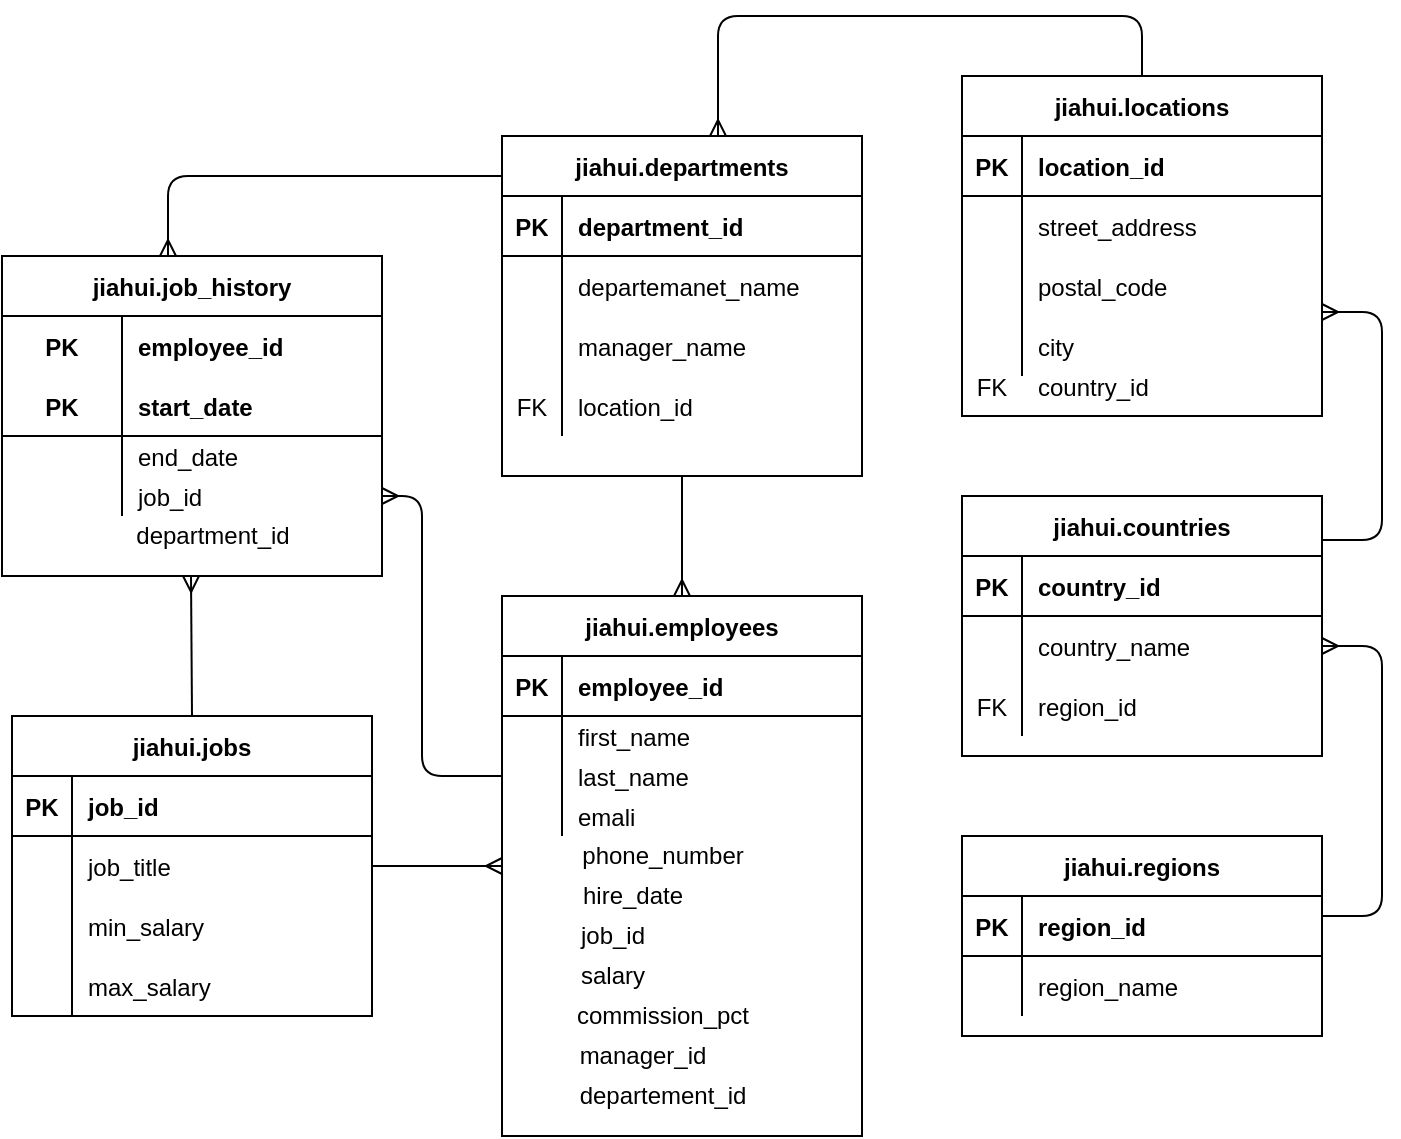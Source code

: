 <mxfile version="13.9.2" type="github">
  <diagram id="oKktQ7i2lsQa1mrW154o" name="Page-1">
    <mxGraphModel dx="920" dy="514" grid="1" gridSize="10" guides="1" tooltips="1" connect="1" arrows="1" fold="1" page="1" pageScale="1" pageWidth="827" pageHeight="1169" math="0" shadow="0">
      <root>
        <mxCell id="0" />
        <mxCell id="1" parent="0" />
        <mxCell id="AiLqDA74QCMFkK-5nruq-1" value="jiahui.regions" style="shape=table;startSize=30;container=1;collapsible=1;childLayout=tableLayout;fixedRows=1;rowLines=0;fontStyle=1;align=center;resizeLast=1;" parent="1" vertex="1">
          <mxGeometry x="580" y="580" width="180" height="100" as="geometry" />
        </mxCell>
        <mxCell id="AiLqDA74QCMFkK-5nruq-2" value="" style="shape=partialRectangle;collapsible=0;dropTarget=0;pointerEvents=0;fillColor=none;top=0;left=0;bottom=1;right=0;points=[[0,0.5],[1,0.5]];portConstraint=eastwest;" parent="AiLqDA74QCMFkK-5nruq-1" vertex="1">
          <mxGeometry y="30" width="180" height="30" as="geometry" />
        </mxCell>
        <mxCell id="AiLqDA74QCMFkK-5nruq-3" value="PK" style="shape=partialRectangle;connectable=0;fillColor=none;top=0;left=0;bottom=0;right=0;fontStyle=1;overflow=hidden;" parent="AiLqDA74QCMFkK-5nruq-2" vertex="1">
          <mxGeometry width="30" height="30" as="geometry" />
        </mxCell>
        <mxCell id="AiLqDA74QCMFkK-5nruq-4" value="region_id" style="shape=partialRectangle;connectable=0;fillColor=none;top=0;left=0;bottom=0;right=0;align=left;spacingLeft=6;fontStyle=1;overflow=hidden;" parent="AiLqDA74QCMFkK-5nruq-2" vertex="1">
          <mxGeometry x="30" width="150" height="30" as="geometry" />
        </mxCell>
        <mxCell id="AiLqDA74QCMFkK-5nruq-5" value="" style="shape=partialRectangle;collapsible=0;dropTarget=0;pointerEvents=0;fillColor=none;top=0;left=0;bottom=0;right=0;points=[[0,0.5],[1,0.5]];portConstraint=eastwest;" parent="AiLqDA74QCMFkK-5nruq-1" vertex="1">
          <mxGeometry y="60" width="180" height="30" as="geometry" />
        </mxCell>
        <mxCell id="AiLqDA74QCMFkK-5nruq-6" value="" style="shape=partialRectangle;connectable=0;fillColor=none;top=0;left=0;bottom=0;right=0;editable=1;overflow=hidden;" parent="AiLqDA74QCMFkK-5nruq-5" vertex="1">
          <mxGeometry width="30" height="30" as="geometry" />
        </mxCell>
        <mxCell id="AiLqDA74QCMFkK-5nruq-7" value="region_name" style="shape=partialRectangle;connectable=0;fillColor=none;top=0;left=0;bottom=0;right=0;align=left;spacingLeft=6;overflow=hidden;" parent="AiLqDA74QCMFkK-5nruq-5" vertex="1">
          <mxGeometry x="30" width="150" height="30" as="geometry" />
        </mxCell>
        <mxCell id="ExNAI3M1cGkK11rpZreg-1" value="jiahui.countries" style="shape=table;startSize=30;container=1;collapsible=1;childLayout=tableLayout;fixedRows=1;rowLines=0;fontStyle=1;align=center;resizeLast=1;strokeColor=#000000;" vertex="1" parent="1">
          <mxGeometry x="580" y="410" width="180" height="130" as="geometry" />
        </mxCell>
        <mxCell id="ExNAI3M1cGkK11rpZreg-2" value="" style="shape=partialRectangle;collapsible=0;dropTarget=0;pointerEvents=0;fillColor=none;top=0;left=0;bottom=1;right=0;points=[[0,0.5],[1,0.5]];portConstraint=eastwest;" vertex="1" parent="ExNAI3M1cGkK11rpZreg-1">
          <mxGeometry y="30" width="180" height="30" as="geometry" />
        </mxCell>
        <mxCell id="ExNAI3M1cGkK11rpZreg-3" value="PK" style="shape=partialRectangle;connectable=0;fillColor=none;top=0;left=0;bottom=0;right=0;fontStyle=1;overflow=hidden;" vertex="1" parent="ExNAI3M1cGkK11rpZreg-2">
          <mxGeometry width="30" height="30" as="geometry" />
        </mxCell>
        <mxCell id="ExNAI3M1cGkK11rpZreg-4" value="country_id" style="shape=partialRectangle;connectable=0;fillColor=none;top=0;left=0;bottom=0;right=0;align=left;spacingLeft=6;fontStyle=1;overflow=hidden;" vertex="1" parent="ExNAI3M1cGkK11rpZreg-2">
          <mxGeometry x="30" width="150" height="30" as="geometry" />
        </mxCell>
        <mxCell id="ExNAI3M1cGkK11rpZreg-5" value="" style="shape=partialRectangle;collapsible=0;dropTarget=0;pointerEvents=0;fillColor=none;top=0;left=0;bottom=0;right=0;points=[[0,0.5],[1,0.5]];portConstraint=eastwest;" vertex="1" parent="ExNAI3M1cGkK11rpZreg-1">
          <mxGeometry y="60" width="180" height="30" as="geometry" />
        </mxCell>
        <mxCell id="ExNAI3M1cGkK11rpZreg-6" value="" style="shape=partialRectangle;connectable=0;fillColor=none;top=0;left=0;bottom=0;right=0;editable=1;overflow=hidden;" vertex="1" parent="ExNAI3M1cGkK11rpZreg-5">
          <mxGeometry width="30" height="30" as="geometry" />
        </mxCell>
        <mxCell id="ExNAI3M1cGkK11rpZreg-7" value="country_name" style="shape=partialRectangle;connectable=0;fillColor=none;top=0;left=0;bottom=0;right=0;align=left;spacingLeft=6;overflow=hidden;" vertex="1" parent="ExNAI3M1cGkK11rpZreg-5">
          <mxGeometry x="30" width="150" height="30" as="geometry" />
        </mxCell>
        <mxCell id="ExNAI3M1cGkK11rpZreg-8" value="" style="shape=partialRectangle;collapsible=0;dropTarget=0;pointerEvents=0;fillColor=none;top=0;left=0;bottom=0;right=0;points=[[0,0.5],[1,0.5]];portConstraint=eastwest;" vertex="1" parent="ExNAI3M1cGkK11rpZreg-1">
          <mxGeometry y="90" width="180" height="30" as="geometry" />
        </mxCell>
        <mxCell id="ExNAI3M1cGkK11rpZreg-9" value="FK" style="shape=partialRectangle;connectable=0;fillColor=none;top=0;left=0;bottom=0;right=0;editable=1;overflow=hidden;" vertex="1" parent="ExNAI3M1cGkK11rpZreg-8">
          <mxGeometry width="30" height="30" as="geometry" />
        </mxCell>
        <mxCell id="ExNAI3M1cGkK11rpZreg-10" value="region_id" style="shape=partialRectangle;connectable=0;fillColor=none;top=0;left=0;bottom=0;right=0;align=left;spacingLeft=6;overflow=hidden;" vertex="1" parent="ExNAI3M1cGkK11rpZreg-8">
          <mxGeometry x="30" width="150" height="30" as="geometry" />
        </mxCell>
        <mxCell id="ExNAI3M1cGkK11rpZreg-14" value="" style="edgeStyle=entityRelationEdgeStyle;fontSize=12;html=1;endArrow=ERmany;" edge="1" parent="1" target="ExNAI3M1cGkK11rpZreg-5">
          <mxGeometry width="100" height="100" relative="1" as="geometry">
            <mxPoint x="760" y="620" as="sourcePoint" />
            <mxPoint x="860" y="520" as="targetPoint" />
          </mxGeometry>
        </mxCell>
        <mxCell id="ExNAI3M1cGkK11rpZreg-15" value="jiahui.job_history" style="shape=table;startSize=30;container=1;collapsible=1;childLayout=tableLayout;fixedRows=1;rowLines=0;fontStyle=1;align=center;resizeLast=1;" vertex="1" parent="1">
          <mxGeometry x="100" y="290" width="190" height="160" as="geometry" />
        </mxCell>
        <mxCell id="ExNAI3M1cGkK11rpZreg-16" value="" style="shape=partialRectangle;collapsible=0;dropTarget=0;pointerEvents=0;fillColor=none;top=0;left=0;bottom=0;right=0;points=[[0,0.5],[1,0.5]];portConstraint=eastwest;" vertex="1" parent="ExNAI3M1cGkK11rpZreg-15">
          <mxGeometry y="30" width="190" height="30" as="geometry" />
        </mxCell>
        <mxCell id="ExNAI3M1cGkK11rpZreg-17" value="PK" style="shape=partialRectangle;connectable=0;fillColor=none;top=0;left=0;bottom=0;right=0;fontStyle=1;overflow=hidden;" vertex="1" parent="ExNAI3M1cGkK11rpZreg-16">
          <mxGeometry width="60" height="30" as="geometry" />
        </mxCell>
        <mxCell id="ExNAI3M1cGkK11rpZreg-18" value="employee_id" style="shape=partialRectangle;connectable=0;fillColor=none;top=0;left=0;bottom=0;right=0;align=left;spacingLeft=6;fontStyle=1;overflow=hidden;" vertex="1" parent="ExNAI3M1cGkK11rpZreg-16">
          <mxGeometry x="60" width="130" height="30" as="geometry" />
        </mxCell>
        <mxCell id="ExNAI3M1cGkK11rpZreg-19" value="" style="shape=partialRectangle;collapsible=0;dropTarget=0;pointerEvents=0;fillColor=none;top=0;left=0;bottom=1;right=0;points=[[0,0.5],[1,0.5]];portConstraint=eastwest;" vertex="1" parent="ExNAI3M1cGkK11rpZreg-15">
          <mxGeometry y="60" width="190" height="30" as="geometry" />
        </mxCell>
        <mxCell id="ExNAI3M1cGkK11rpZreg-20" value="PK" style="shape=partialRectangle;connectable=0;fillColor=none;top=0;left=0;bottom=0;right=0;fontStyle=1;overflow=hidden;" vertex="1" parent="ExNAI3M1cGkK11rpZreg-19">
          <mxGeometry width="60" height="30" as="geometry" />
        </mxCell>
        <mxCell id="ExNAI3M1cGkK11rpZreg-21" value="start_date" style="shape=partialRectangle;connectable=0;fillColor=none;top=0;left=0;bottom=0;right=0;align=left;spacingLeft=6;fontStyle=1;overflow=hidden;" vertex="1" parent="ExNAI3M1cGkK11rpZreg-19">
          <mxGeometry x="60" width="130" height="30" as="geometry" />
        </mxCell>
        <mxCell id="ExNAI3M1cGkK11rpZreg-22" value="" style="shape=partialRectangle;collapsible=0;dropTarget=0;pointerEvents=0;fillColor=none;top=0;left=0;bottom=0;right=0;points=[[0,0.5],[1,0.5]];portConstraint=eastwest;" vertex="1" parent="ExNAI3M1cGkK11rpZreg-15">
          <mxGeometry y="90" width="190" height="20" as="geometry" />
        </mxCell>
        <mxCell id="ExNAI3M1cGkK11rpZreg-23" value="" style="shape=partialRectangle;connectable=0;fillColor=none;top=0;left=0;bottom=0;right=0;editable=1;overflow=hidden;" vertex="1" parent="ExNAI3M1cGkK11rpZreg-22">
          <mxGeometry width="60" height="20" as="geometry" />
        </mxCell>
        <mxCell id="ExNAI3M1cGkK11rpZreg-24" value="end_date" style="shape=partialRectangle;connectable=0;fillColor=none;top=0;left=0;bottom=0;right=0;align=left;spacingLeft=6;overflow=hidden;" vertex="1" parent="ExNAI3M1cGkK11rpZreg-22">
          <mxGeometry x="60" width="130" height="20" as="geometry" />
        </mxCell>
        <mxCell id="ExNAI3M1cGkK11rpZreg-25" value="" style="shape=partialRectangle;collapsible=0;dropTarget=0;pointerEvents=0;fillColor=none;top=0;left=0;bottom=0;right=0;points=[[0,0.5],[1,0.5]];portConstraint=eastwest;" vertex="1" parent="ExNAI3M1cGkK11rpZreg-15">
          <mxGeometry y="110" width="190" height="20" as="geometry" />
        </mxCell>
        <mxCell id="ExNAI3M1cGkK11rpZreg-26" value="" style="shape=partialRectangle;connectable=0;fillColor=none;top=0;left=0;bottom=0;right=0;editable=1;overflow=hidden;" vertex="1" parent="ExNAI3M1cGkK11rpZreg-25">
          <mxGeometry width="60" height="20" as="geometry" />
        </mxCell>
        <mxCell id="ExNAI3M1cGkK11rpZreg-27" value="job_id" style="shape=partialRectangle;connectable=0;fillColor=none;top=0;left=0;bottom=0;right=0;align=left;spacingLeft=6;overflow=hidden;" vertex="1" parent="ExNAI3M1cGkK11rpZreg-25">
          <mxGeometry x="60" width="130" height="20" as="geometry" />
        </mxCell>
        <mxCell id="ExNAI3M1cGkK11rpZreg-29" value="department_id" style="text;html=1;align=center;verticalAlign=middle;resizable=0;points=[];autosize=1;" vertex="1" parent="1">
          <mxGeometry x="160" y="420" width="90" height="20" as="geometry" />
        </mxCell>
        <mxCell id="ExNAI3M1cGkK11rpZreg-30" value="jiahui.jobs" style="shape=table;startSize=30;container=1;collapsible=1;childLayout=tableLayout;fixedRows=1;rowLines=0;fontStyle=1;align=center;resizeLast=1;" vertex="1" parent="1">
          <mxGeometry x="105" y="520" width="180" height="150" as="geometry" />
        </mxCell>
        <mxCell id="ExNAI3M1cGkK11rpZreg-31" value="" style="shape=partialRectangle;collapsible=0;dropTarget=0;pointerEvents=0;fillColor=none;top=0;left=0;bottom=1;right=0;points=[[0,0.5],[1,0.5]];portConstraint=eastwest;" vertex="1" parent="ExNAI3M1cGkK11rpZreg-30">
          <mxGeometry y="30" width="180" height="30" as="geometry" />
        </mxCell>
        <mxCell id="ExNAI3M1cGkK11rpZreg-32" value="PK" style="shape=partialRectangle;connectable=0;fillColor=none;top=0;left=0;bottom=0;right=0;fontStyle=1;overflow=hidden;" vertex="1" parent="ExNAI3M1cGkK11rpZreg-31">
          <mxGeometry width="30" height="30" as="geometry" />
        </mxCell>
        <mxCell id="ExNAI3M1cGkK11rpZreg-33" value="job_id" style="shape=partialRectangle;connectable=0;fillColor=none;top=0;left=0;bottom=0;right=0;align=left;spacingLeft=6;fontStyle=1;overflow=hidden;" vertex="1" parent="ExNAI3M1cGkK11rpZreg-31">
          <mxGeometry x="30" width="150" height="30" as="geometry" />
        </mxCell>
        <mxCell id="ExNAI3M1cGkK11rpZreg-34" value="" style="shape=partialRectangle;collapsible=0;dropTarget=0;pointerEvents=0;fillColor=none;top=0;left=0;bottom=0;right=0;points=[[0,0.5],[1,0.5]];portConstraint=eastwest;" vertex="1" parent="ExNAI3M1cGkK11rpZreg-30">
          <mxGeometry y="60" width="180" height="30" as="geometry" />
        </mxCell>
        <mxCell id="ExNAI3M1cGkK11rpZreg-35" value="" style="shape=partialRectangle;connectable=0;fillColor=none;top=0;left=0;bottom=0;right=0;editable=1;overflow=hidden;" vertex="1" parent="ExNAI3M1cGkK11rpZreg-34">
          <mxGeometry width="30" height="30" as="geometry" />
        </mxCell>
        <mxCell id="ExNAI3M1cGkK11rpZreg-36" value="job_title" style="shape=partialRectangle;connectable=0;fillColor=none;top=0;left=0;bottom=0;right=0;align=left;spacingLeft=6;overflow=hidden;" vertex="1" parent="ExNAI3M1cGkK11rpZreg-34">
          <mxGeometry x="30" width="150" height="30" as="geometry" />
        </mxCell>
        <mxCell id="ExNAI3M1cGkK11rpZreg-37" value="" style="shape=partialRectangle;collapsible=0;dropTarget=0;pointerEvents=0;fillColor=none;top=0;left=0;bottom=0;right=0;points=[[0,0.5],[1,0.5]];portConstraint=eastwest;" vertex="1" parent="ExNAI3M1cGkK11rpZreg-30">
          <mxGeometry y="90" width="180" height="30" as="geometry" />
        </mxCell>
        <mxCell id="ExNAI3M1cGkK11rpZreg-38" value="" style="shape=partialRectangle;connectable=0;fillColor=none;top=0;left=0;bottom=0;right=0;editable=1;overflow=hidden;" vertex="1" parent="ExNAI3M1cGkK11rpZreg-37">
          <mxGeometry width="30" height="30" as="geometry" />
        </mxCell>
        <mxCell id="ExNAI3M1cGkK11rpZreg-39" value="min_salary" style="shape=partialRectangle;connectable=0;fillColor=none;top=0;left=0;bottom=0;right=0;align=left;spacingLeft=6;overflow=hidden;" vertex="1" parent="ExNAI3M1cGkK11rpZreg-37">
          <mxGeometry x="30" width="150" height="30" as="geometry" />
        </mxCell>
        <mxCell id="ExNAI3M1cGkK11rpZreg-40" value="" style="shape=partialRectangle;collapsible=0;dropTarget=0;pointerEvents=0;fillColor=none;top=0;left=0;bottom=0;right=0;points=[[0,0.5],[1,0.5]];portConstraint=eastwest;" vertex="1" parent="ExNAI3M1cGkK11rpZreg-30">
          <mxGeometry y="120" width="180" height="30" as="geometry" />
        </mxCell>
        <mxCell id="ExNAI3M1cGkK11rpZreg-41" value="" style="shape=partialRectangle;connectable=0;fillColor=none;top=0;left=0;bottom=0;right=0;editable=1;overflow=hidden;" vertex="1" parent="ExNAI3M1cGkK11rpZreg-40">
          <mxGeometry width="30" height="30" as="geometry" />
        </mxCell>
        <mxCell id="ExNAI3M1cGkK11rpZreg-42" value="max_salary" style="shape=partialRectangle;connectable=0;fillColor=none;top=0;left=0;bottom=0;right=0;align=left;spacingLeft=6;overflow=hidden;" vertex="1" parent="ExNAI3M1cGkK11rpZreg-40">
          <mxGeometry x="30" width="150" height="30" as="geometry" />
        </mxCell>
        <mxCell id="ExNAI3M1cGkK11rpZreg-48" value="jiahui.departments" style="shape=table;startSize=30;container=1;collapsible=1;childLayout=tableLayout;fixedRows=1;rowLines=0;fontStyle=1;align=center;resizeLast=1;strokeColor=#000000;" vertex="1" parent="1">
          <mxGeometry x="350" y="230" width="180" height="170" as="geometry" />
        </mxCell>
        <mxCell id="ExNAI3M1cGkK11rpZreg-49" value="" style="shape=partialRectangle;collapsible=0;dropTarget=0;pointerEvents=0;fillColor=none;top=0;left=0;bottom=1;right=0;points=[[0,0.5],[1,0.5]];portConstraint=eastwest;" vertex="1" parent="ExNAI3M1cGkK11rpZreg-48">
          <mxGeometry y="30" width="180" height="30" as="geometry" />
        </mxCell>
        <mxCell id="ExNAI3M1cGkK11rpZreg-50" value="PK" style="shape=partialRectangle;connectable=0;fillColor=none;top=0;left=0;bottom=0;right=0;fontStyle=1;overflow=hidden;" vertex="1" parent="ExNAI3M1cGkK11rpZreg-49">
          <mxGeometry width="30" height="30" as="geometry" />
        </mxCell>
        <mxCell id="ExNAI3M1cGkK11rpZreg-51" value="department_id" style="shape=partialRectangle;connectable=0;fillColor=none;top=0;left=0;bottom=0;right=0;align=left;spacingLeft=6;fontStyle=1;overflow=hidden;" vertex="1" parent="ExNAI3M1cGkK11rpZreg-49">
          <mxGeometry x="30" width="150" height="30" as="geometry" />
        </mxCell>
        <mxCell id="ExNAI3M1cGkK11rpZreg-52" value="" style="shape=partialRectangle;collapsible=0;dropTarget=0;pointerEvents=0;fillColor=none;top=0;left=0;bottom=0;right=0;points=[[0,0.5],[1,0.5]];portConstraint=eastwest;" vertex="1" parent="ExNAI3M1cGkK11rpZreg-48">
          <mxGeometry y="60" width="180" height="30" as="geometry" />
        </mxCell>
        <mxCell id="ExNAI3M1cGkK11rpZreg-53" value="" style="shape=partialRectangle;connectable=0;fillColor=none;top=0;left=0;bottom=0;right=0;editable=1;overflow=hidden;" vertex="1" parent="ExNAI3M1cGkK11rpZreg-52">
          <mxGeometry width="30" height="30" as="geometry" />
        </mxCell>
        <mxCell id="ExNAI3M1cGkK11rpZreg-54" value="departemanet_name" style="shape=partialRectangle;connectable=0;fillColor=none;top=0;left=0;bottom=0;right=0;align=left;spacingLeft=6;overflow=hidden;" vertex="1" parent="ExNAI3M1cGkK11rpZreg-52">
          <mxGeometry x="30" width="150" height="30" as="geometry" />
        </mxCell>
        <mxCell id="ExNAI3M1cGkK11rpZreg-55" value="" style="shape=partialRectangle;collapsible=0;dropTarget=0;pointerEvents=0;fillColor=none;top=0;left=0;bottom=0;right=0;points=[[0,0.5],[1,0.5]];portConstraint=eastwest;" vertex="1" parent="ExNAI3M1cGkK11rpZreg-48">
          <mxGeometry y="90" width="180" height="30" as="geometry" />
        </mxCell>
        <mxCell id="ExNAI3M1cGkK11rpZreg-56" value="" style="shape=partialRectangle;connectable=0;fillColor=none;top=0;left=0;bottom=0;right=0;editable=1;overflow=hidden;" vertex="1" parent="ExNAI3M1cGkK11rpZreg-55">
          <mxGeometry width="30" height="30" as="geometry" />
        </mxCell>
        <mxCell id="ExNAI3M1cGkK11rpZreg-57" value="manager_name" style="shape=partialRectangle;connectable=0;fillColor=none;top=0;left=0;bottom=0;right=0;align=left;spacingLeft=6;overflow=hidden;" vertex="1" parent="ExNAI3M1cGkK11rpZreg-55">
          <mxGeometry x="30" width="150" height="30" as="geometry" />
        </mxCell>
        <mxCell id="ExNAI3M1cGkK11rpZreg-58" value="" style="shape=partialRectangle;collapsible=0;dropTarget=0;pointerEvents=0;fillColor=none;top=0;left=0;bottom=0;right=0;points=[[0,0.5],[1,0.5]];portConstraint=eastwest;" vertex="1" parent="ExNAI3M1cGkK11rpZreg-48">
          <mxGeometry y="120" width="180" height="30" as="geometry" />
        </mxCell>
        <mxCell id="ExNAI3M1cGkK11rpZreg-59" value="FK" style="shape=partialRectangle;connectable=0;fillColor=none;top=0;left=0;bottom=0;right=0;editable=1;overflow=hidden;" vertex="1" parent="ExNAI3M1cGkK11rpZreg-58">
          <mxGeometry width="30" height="30" as="geometry" />
        </mxCell>
        <mxCell id="ExNAI3M1cGkK11rpZreg-60" value="location_id" style="shape=partialRectangle;connectable=0;fillColor=none;top=0;left=0;bottom=0;right=0;align=left;spacingLeft=6;overflow=hidden;" vertex="1" parent="ExNAI3M1cGkK11rpZreg-58">
          <mxGeometry x="30" width="150" height="30" as="geometry" />
        </mxCell>
        <mxCell id="ExNAI3M1cGkK11rpZreg-64" value="" style="fontSize=12;html=1;endArrow=ERmany;exitX=0.5;exitY=0;exitDx=0;exitDy=0;" edge="1" parent="1" source="ExNAI3M1cGkK11rpZreg-30">
          <mxGeometry width="100" height="100" relative="1" as="geometry">
            <mxPoint x="195" y="480" as="sourcePoint" />
            <mxPoint x="194.5" y="450" as="targetPoint" />
          </mxGeometry>
        </mxCell>
        <mxCell id="ExNAI3M1cGkK11rpZreg-66" value="jiahui.employees" style="shape=table;startSize=30;container=1;collapsible=1;childLayout=tableLayout;fixedRows=1;rowLines=0;fontStyle=1;align=center;resizeLast=1;strokeColor=#000000;" vertex="1" parent="1">
          <mxGeometry x="350" y="460" width="180" height="270" as="geometry">
            <mxRectangle x="350" y="460" width="130" height="30" as="alternateBounds" />
          </mxGeometry>
        </mxCell>
        <mxCell id="ExNAI3M1cGkK11rpZreg-67" value="" style="shape=partialRectangle;collapsible=0;dropTarget=0;pointerEvents=0;fillColor=none;top=0;left=0;bottom=1;right=0;points=[[0,0.5],[1,0.5]];portConstraint=eastwest;" vertex="1" parent="ExNAI3M1cGkK11rpZreg-66">
          <mxGeometry y="30" width="180" height="30" as="geometry" />
        </mxCell>
        <mxCell id="ExNAI3M1cGkK11rpZreg-68" value="PK" style="shape=partialRectangle;connectable=0;fillColor=none;top=0;left=0;bottom=0;right=0;fontStyle=1;overflow=hidden;" vertex="1" parent="ExNAI3M1cGkK11rpZreg-67">
          <mxGeometry width="30" height="30" as="geometry" />
        </mxCell>
        <mxCell id="ExNAI3M1cGkK11rpZreg-69" value="employee_id" style="shape=partialRectangle;connectable=0;fillColor=none;top=0;left=0;bottom=0;right=0;align=left;spacingLeft=6;fontStyle=1;overflow=hidden;fontFamily=Helvetica;" vertex="1" parent="ExNAI3M1cGkK11rpZreg-67">
          <mxGeometry x="30" width="150" height="30" as="geometry" />
        </mxCell>
        <mxCell id="ExNAI3M1cGkK11rpZreg-70" value="" style="shape=partialRectangle;collapsible=0;dropTarget=0;pointerEvents=0;fillColor=none;top=0;left=0;bottom=0;right=0;points=[[0,0.5],[1,0.5]];portConstraint=eastwest;" vertex="1" parent="ExNAI3M1cGkK11rpZreg-66">
          <mxGeometry y="60" width="180" height="20" as="geometry" />
        </mxCell>
        <mxCell id="ExNAI3M1cGkK11rpZreg-71" value="" style="shape=partialRectangle;connectable=0;fillColor=none;top=0;left=0;bottom=0;right=0;editable=1;overflow=hidden;" vertex="1" parent="ExNAI3M1cGkK11rpZreg-70">
          <mxGeometry width="30" height="20" as="geometry" />
        </mxCell>
        <mxCell id="ExNAI3M1cGkK11rpZreg-72" value="first_name" style="shape=partialRectangle;connectable=0;fillColor=none;top=0;left=0;bottom=0;right=0;align=left;spacingLeft=6;overflow=hidden;" vertex="1" parent="ExNAI3M1cGkK11rpZreg-70">
          <mxGeometry x="30" width="150" height="20" as="geometry" />
        </mxCell>
        <mxCell id="ExNAI3M1cGkK11rpZreg-73" value="" style="shape=partialRectangle;collapsible=0;dropTarget=0;pointerEvents=0;fillColor=none;top=0;left=0;bottom=0;right=0;points=[[0,0.5],[1,0.5]];portConstraint=eastwest;" vertex="1" parent="ExNAI3M1cGkK11rpZreg-66">
          <mxGeometry y="80" width="180" height="20" as="geometry" />
        </mxCell>
        <mxCell id="ExNAI3M1cGkK11rpZreg-74" value="" style="shape=partialRectangle;connectable=0;fillColor=none;top=0;left=0;bottom=0;right=0;editable=1;overflow=hidden;" vertex="1" parent="ExNAI3M1cGkK11rpZreg-73">
          <mxGeometry width="30" height="20" as="geometry" />
        </mxCell>
        <mxCell id="ExNAI3M1cGkK11rpZreg-75" value="last_name" style="shape=partialRectangle;connectable=0;fillColor=none;top=0;left=0;bottom=0;right=0;align=left;spacingLeft=6;overflow=hidden;" vertex="1" parent="ExNAI3M1cGkK11rpZreg-73">
          <mxGeometry x="30" width="150" height="20" as="geometry" />
        </mxCell>
        <mxCell id="ExNAI3M1cGkK11rpZreg-76" value="" style="shape=partialRectangle;collapsible=0;dropTarget=0;pointerEvents=0;fillColor=none;top=0;left=0;bottom=0;right=0;points=[[0,0.5],[1,0.5]];portConstraint=eastwest;" vertex="1" parent="ExNAI3M1cGkK11rpZreg-66">
          <mxGeometry y="100" width="180" height="20" as="geometry" />
        </mxCell>
        <mxCell id="ExNAI3M1cGkK11rpZreg-77" value="" style="shape=partialRectangle;connectable=0;fillColor=none;top=0;left=0;bottom=0;right=0;editable=1;overflow=hidden;" vertex="1" parent="ExNAI3M1cGkK11rpZreg-76">
          <mxGeometry width="30" height="20" as="geometry" />
        </mxCell>
        <mxCell id="ExNAI3M1cGkK11rpZreg-78" value="emali" style="shape=partialRectangle;connectable=0;fillColor=none;top=0;left=0;bottom=0;right=0;align=left;spacingLeft=6;overflow=hidden;" vertex="1" parent="ExNAI3M1cGkK11rpZreg-76">
          <mxGeometry x="30" width="150" height="20" as="geometry" />
        </mxCell>
        <mxCell id="ExNAI3M1cGkK11rpZreg-93" value="phone_number" style="text;html=1;align=center;verticalAlign=middle;resizable=0;points=[];autosize=1;fontFamily=Helvetica;fontColor=#000000;" vertex="1" parent="1">
          <mxGeometry x="380" y="580" width="100" height="20" as="geometry" />
        </mxCell>
        <mxCell id="ExNAI3M1cGkK11rpZreg-95" value="hire_date" style="text;html=1;align=center;verticalAlign=middle;resizable=0;points=[];autosize=1;fontFamily=Helvetica;fontColor=#000000;" vertex="1" parent="1">
          <mxGeometry x="380" y="600" width="70" height="20" as="geometry" />
        </mxCell>
        <mxCell id="ExNAI3M1cGkK11rpZreg-96" value="job_id" style="text;html=1;align=center;verticalAlign=middle;resizable=0;points=[];autosize=1;fontFamily=Helvetica;fontColor=#000000;" vertex="1" parent="1">
          <mxGeometry x="380" y="620" width="50" height="20" as="geometry" />
        </mxCell>
        <mxCell id="ExNAI3M1cGkK11rpZreg-97" value="salary" style="text;html=1;align=center;verticalAlign=middle;resizable=0;points=[];autosize=1;fontFamily=Helvetica;fontColor=#000000;" vertex="1" parent="1">
          <mxGeometry x="380" y="640" width="50" height="20" as="geometry" />
        </mxCell>
        <mxCell id="ExNAI3M1cGkK11rpZreg-98" value="commission_pct" style="text;html=1;align=center;verticalAlign=middle;resizable=0;points=[];autosize=1;fontFamily=Helvetica;fontColor=#000000;" vertex="1" parent="1">
          <mxGeometry x="380" y="660" width="100" height="20" as="geometry" />
        </mxCell>
        <mxCell id="ExNAI3M1cGkK11rpZreg-99" value="manager_id" style="text;html=1;align=center;verticalAlign=middle;resizable=0;points=[];autosize=1;fontFamily=Helvetica;fontColor=#000000;" vertex="1" parent="1">
          <mxGeometry x="380" y="680" width="80" height="20" as="geometry" />
        </mxCell>
        <mxCell id="ExNAI3M1cGkK11rpZreg-100" value="departement_id" style="text;html=1;align=center;verticalAlign=middle;resizable=0;points=[];autosize=1;fontFamily=Helvetica;fontColor=#000000;" vertex="1" parent="1">
          <mxGeometry x="380" y="700" width="100" height="20" as="geometry" />
        </mxCell>
        <mxCell id="ExNAI3M1cGkK11rpZreg-108" value="jiahui.locations" style="shape=table;startSize=30;container=1;collapsible=1;childLayout=tableLayout;fixedRows=1;rowLines=0;fontStyle=1;align=center;resizeLast=1;strokeColor=#000000;fontFamily=Helvetica;fontColor=#000000;" vertex="1" parent="1">
          <mxGeometry x="580" y="200" width="180" height="170" as="geometry" />
        </mxCell>
        <mxCell id="ExNAI3M1cGkK11rpZreg-109" value="" style="shape=partialRectangle;collapsible=0;dropTarget=0;pointerEvents=0;fillColor=none;top=0;left=0;bottom=1;right=0;points=[[0,0.5],[1,0.5]];portConstraint=eastwest;" vertex="1" parent="ExNAI3M1cGkK11rpZreg-108">
          <mxGeometry y="30" width="180" height="30" as="geometry" />
        </mxCell>
        <mxCell id="ExNAI3M1cGkK11rpZreg-110" value="PK" style="shape=partialRectangle;connectable=0;fillColor=none;top=0;left=0;bottom=0;right=0;fontStyle=1;overflow=hidden;" vertex="1" parent="ExNAI3M1cGkK11rpZreg-109">
          <mxGeometry width="30" height="30" as="geometry" />
        </mxCell>
        <mxCell id="ExNAI3M1cGkK11rpZreg-111" value="location_id" style="shape=partialRectangle;connectable=0;fillColor=none;top=0;left=0;bottom=0;right=0;align=left;spacingLeft=6;fontStyle=1;overflow=hidden;" vertex="1" parent="ExNAI3M1cGkK11rpZreg-109">
          <mxGeometry x="30" width="150" height="30" as="geometry" />
        </mxCell>
        <mxCell id="ExNAI3M1cGkK11rpZreg-112" value="" style="shape=partialRectangle;collapsible=0;dropTarget=0;pointerEvents=0;fillColor=none;top=0;left=0;bottom=0;right=0;points=[[0,0.5],[1,0.5]];portConstraint=eastwest;" vertex="1" parent="ExNAI3M1cGkK11rpZreg-108">
          <mxGeometry y="60" width="180" height="30" as="geometry" />
        </mxCell>
        <mxCell id="ExNAI3M1cGkK11rpZreg-113" value="" style="shape=partialRectangle;connectable=0;fillColor=none;top=0;left=0;bottom=0;right=0;editable=1;overflow=hidden;" vertex="1" parent="ExNAI3M1cGkK11rpZreg-112">
          <mxGeometry width="30" height="30" as="geometry" />
        </mxCell>
        <mxCell id="ExNAI3M1cGkK11rpZreg-114" value="street_address" style="shape=partialRectangle;connectable=0;fillColor=none;top=0;left=0;bottom=0;right=0;align=left;spacingLeft=6;overflow=hidden;" vertex="1" parent="ExNAI3M1cGkK11rpZreg-112">
          <mxGeometry x="30" width="150" height="30" as="geometry" />
        </mxCell>
        <mxCell id="ExNAI3M1cGkK11rpZreg-115" value="" style="shape=partialRectangle;collapsible=0;dropTarget=0;pointerEvents=0;fillColor=none;top=0;left=0;bottom=0;right=0;points=[[0,0.5],[1,0.5]];portConstraint=eastwest;" vertex="1" parent="ExNAI3M1cGkK11rpZreg-108">
          <mxGeometry y="90" width="180" height="30" as="geometry" />
        </mxCell>
        <mxCell id="ExNAI3M1cGkK11rpZreg-116" value="" style="shape=partialRectangle;connectable=0;fillColor=none;top=0;left=0;bottom=0;right=0;editable=1;overflow=hidden;" vertex="1" parent="ExNAI3M1cGkK11rpZreg-115">
          <mxGeometry width="30" height="30" as="geometry" />
        </mxCell>
        <mxCell id="ExNAI3M1cGkK11rpZreg-117" value="postal_code" style="shape=partialRectangle;connectable=0;fillColor=none;top=0;left=0;bottom=0;right=0;align=left;spacingLeft=6;overflow=hidden;" vertex="1" parent="ExNAI3M1cGkK11rpZreg-115">
          <mxGeometry x="30" width="150" height="30" as="geometry" />
        </mxCell>
        <mxCell id="ExNAI3M1cGkK11rpZreg-118" value="" style="shape=partialRectangle;collapsible=0;dropTarget=0;pointerEvents=0;fillColor=none;top=0;left=0;bottom=0;right=0;points=[[0,0.5],[1,0.5]];portConstraint=eastwest;" vertex="1" parent="ExNAI3M1cGkK11rpZreg-108">
          <mxGeometry y="120" width="180" height="30" as="geometry" />
        </mxCell>
        <mxCell id="ExNAI3M1cGkK11rpZreg-119" value="" style="shape=partialRectangle;connectable=0;fillColor=none;top=0;left=0;bottom=0;right=0;editable=1;overflow=hidden;" vertex="1" parent="ExNAI3M1cGkK11rpZreg-118">
          <mxGeometry width="30" height="30" as="geometry" />
        </mxCell>
        <mxCell id="ExNAI3M1cGkK11rpZreg-120" value="city" style="shape=partialRectangle;connectable=0;fillColor=none;top=0;left=0;bottom=0;right=0;align=left;spacingLeft=6;overflow=hidden;" vertex="1" parent="ExNAI3M1cGkK11rpZreg-118">
          <mxGeometry x="30" width="150" height="30" as="geometry" />
        </mxCell>
        <mxCell id="ExNAI3M1cGkK11rpZreg-121" value="" style="shape=partialRectangle;collapsible=0;dropTarget=0;pointerEvents=0;fillColor=none;top=0;left=0;bottom=0;right=0;points=[[0,0.5],[1,0.5]];portConstraint=eastwest;" vertex="1" parent="1">
          <mxGeometry x="580" y="340" width="180" height="30" as="geometry" />
        </mxCell>
        <mxCell id="ExNAI3M1cGkK11rpZreg-122" value="FK" style="shape=partialRectangle;connectable=0;fillColor=none;top=0;left=0;bottom=0;right=0;editable=1;overflow=hidden;" vertex="1" parent="ExNAI3M1cGkK11rpZreg-121">
          <mxGeometry width="30" height="30" as="geometry" />
        </mxCell>
        <mxCell id="ExNAI3M1cGkK11rpZreg-123" value="country_id" style="shape=partialRectangle;connectable=0;fillColor=none;top=0;left=0;bottom=0;right=0;align=left;spacingLeft=6;overflow=hidden;" vertex="1" parent="ExNAI3M1cGkK11rpZreg-121">
          <mxGeometry x="30" width="150" height="30" as="geometry" />
        </mxCell>
        <mxCell id="ExNAI3M1cGkK11rpZreg-125" value="" style="edgeStyle=orthogonalEdgeStyle;fontSize=12;html=1;endArrow=ERmany;elbow=vertical;" edge="1" parent="1">
          <mxGeometry width="100" height="100" relative="1" as="geometry">
            <mxPoint x="760" y="432" as="sourcePoint" />
            <mxPoint x="760" y="318" as="targetPoint" />
            <Array as="points">
              <mxPoint x="790" y="432" />
              <mxPoint x="790" y="318" />
            </Array>
          </mxGeometry>
        </mxCell>
        <mxCell id="ExNAI3M1cGkK11rpZreg-126" value="" style="fontSize=12;html=1;endArrow=ERmany;exitX=0.5;exitY=1;exitDx=0;exitDy=0;entryX=0.5;entryY=0;entryDx=0;entryDy=0;" edge="1" parent="1" source="ExNAI3M1cGkK11rpZreg-48" target="ExNAI3M1cGkK11rpZreg-66">
          <mxGeometry width="100" height="100" relative="1" as="geometry">
            <mxPoint x="360" y="490" as="sourcePoint" />
            <mxPoint x="485" y="450" as="targetPoint" />
            <Array as="points" />
          </mxGeometry>
        </mxCell>
        <mxCell id="ExNAI3M1cGkK11rpZreg-128" value="" style="fontSize=12;html=1;endArrow=ERmany;entryX=0;entryY=0.5;entryDx=0;entryDy=0;exitX=1;exitY=0.5;exitDx=0;exitDy=0;" edge="1" parent="1" source="ExNAI3M1cGkK11rpZreg-34" target="ExNAI3M1cGkK11rpZreg-66">
          <mxGeometry width="100" height="100" relative="1" as="geometry">
            <mxPoint x="285" y="600" as="sourcePoint" />
            <mxPoint x="385" y="500" as="targetPoint" />
          </mxGeometry>
        </mxCell>
        <mxCell id="ExNAI3M1cGkK11rpZreg-129" value="" style="edgeStyle=elbowEdgeStyle;fontSize=12;html=1;endArrow=ERmany;elbow=vertical;" edge="1" parent="1" source="ExNAI3M1cGkK11rpZreg-108">
          <mxGeometry width="100" height="100" relative="1" as="geometry">
            <mxPoint x="657" y="195" as="sourcePoint" />
            <mxPoint x="458" y="230" as="targetPoint" />
            <Array as="points">
              <mxPoint x="520" y="170" />
              <mxPoint x="550" y="150" />
            </Array>
          </mxGeometry>
        </mxCell>
        <mxCell id="ExNAI3M1cGkK11rpZreg-131" value="" style="edgeStyle=elbowEdgeStyle;fontSize=12;html=1;endArrow=ERmany;exitX=0;exitY=0.5;exitDx=0;exitDy=0;entryX=1;entryY=0.5;entryDx=0;entryDy=0;" edge="1" parent="1" source="ExNAI3M1cGkK11rpZreg-73" target="ExNAI3M1cGkK11rpZreg-25">
          <mxGeometry width="100" height="100" relative="1" as="geometry">
            <mxPoint x="370" y="450" as="sourcePoint" />
            <mxPoint x="292" y="370" as="targetPoint" />
            <Array as="points">
              <mxPoint x="310" y="410" />
            </Array>
          </mxGeometry>
        </mxCell>
        <mxCell id="ExNAI3M1cGkK11rpZreg-132" value="" style="edgeStyle=elbowEdgeStyle;fontSize=12;html=1;endArrow=ERmany;elbow=vertical;" edge="1" parent="1">
          <mxGeometry width="100" height="100" relative="1" as="geometry">
            <mxPoint x="350" y="250" as="sourcePoint" />
            <mxPoint x="183" y="290" as="targetPoint" />
            <Array as="points">
              <mxPoint x="263" y="250" />
              <mxPoint x="275" y="210" />
            </Array>
          </mxGeometry>
        </mxCell>
      </root>
    </mxGraphModel>
  </diagram>
</mxfile>
